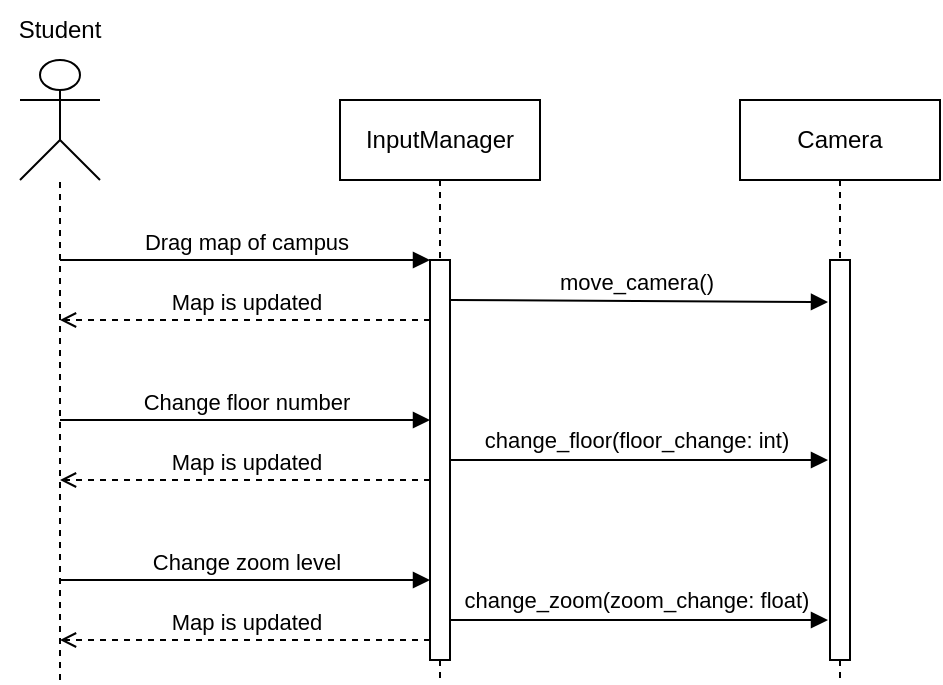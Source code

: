 <mxfile version="24.7.17">
  <diagram name="Page-1" id="2YBvvXClWsGukQMizWep">
    <mxGraphModel dx="792" dy="518" grid="1" gridSize="10" guides="1" tooltips="1" connect="1" arrows="1" fold="1" page="1" pageScale="1" pageWidth="850" pageHeight="1100" math="0" shadow="0">
      <root>
        <mxCell id="0" />
        <mxCell id="1" parent="0" />
        <mxCell id="aM9ryv3xv72pqoxQDRHE-5" value="InputManager" style="shape=umlLifeline;perimeter=lifelinePerimeter;whiteSpace=wrap;html=1;container=0;dropTarget=0;collapsible=0;recursiveResize=0;outlineConnect=0;portConstraint=eastwest;newEdgeStyle={&quot;edgeStyle&quot;:&quot;elbowEdgeStyle&quot;,&quot;elbow&quot;:&quot;vertical&quot;,&quot;curved&quot;:0,&quot;rounded&quot;:0};" parent="1" vertex="1">
          <mxGeometry x="240" y="80" width="100" height="290" as="geometry" />
        </mxCell>
        <mxCell id="aM9ryv3xv72pqoxQDRHE-6" value="" style="html=1;points=[];perimeter=orthogonalPerimeter;outlineConnect=0;targetShapes=umlLifeline;portConstraint=eastwest;newEdgeStyle={&quot;edgeStyle&quot;:&quot;elbowEdgeStyle&quot;,&quot;elbow&quot;:&quot;vertical&quot;,&quot;curved&quot;:0,&quot;rounded&quot;:0};" parent="aM9ryv3xv72pqoxQDRHE-5" vertex="1">
          <mxGeometry x="45" y="80" width="10" height="200" as="geometry" />
        </mxCell>
        <mxCell id="aM9ryv3xv72pqoxQDRHE-7" value="Drag map of campus" style="html=1;verticalAlign=bottom;endArrow=block;elbow=vertical;rounded=0;" parent="1" target="aM9ryv3xv72pqoxQDRHE-6" edge="1">
          <mxGeometry relative="1" as="geometry">
            <mxPoint x="100" y="160" as="sourcePoint" />
          </mxGeometry>
        </mxCell>
        <mxCell id="aM9ryv3xv72pqoxQDRHE-9" value="Map is updated" style="html=1;verticalAlign=bottom;endArrow=open;elbow=vertical;rounded=0;dashed=1;endFill=0;" parent="1" edge="1">
          <mxGeometry relative="1" as="geometry">
            <mxPoint x="285" y="190" as="sourcePoint" />
            <mxPoint x="100" y="190" as="targetPoint" />
          </mxGeometry>
        </mxCell>
        <mxCell id="SFPaSA88H66n3JvD3_18-4" value="" style="shape=umlActor;verticalLabelPosition=bottom;verticalAlign=top;html=1;outlineConnect=0;align=center;" parent="1" vertex="1">
          <mxGeometry x="80" y="60" width="40" height="60" as="geometry" />
        </mxCell>
        <mxCell id="SFPaSA88H66n3JvD3_18-5" value="" style="endArrow=none;dashed=1;html=1;rounded=0;" parent="1" target="SFPaSA88H66n3JvD3_18-4" edge="1">
          <mxGeometry width="50" height="50" relative="1" as="geometry">
            <mxPoint x="100" y="370" as="sourcePoint" />
            <mxPoint x="220" y="230" as="targetPoint" />
          </mxGeometry>
        </mxCell>
        <mxCell id="SFPaSA88H66n3JvD3_18-6" value="Student" style="text;html=1;align=center;verticalAlign=middle;whiteSpace=wrap;rounded=0;" parent="1" vertex="1">
          <mxGeometry x="70" y="30" width="60" height="30" as="geometry" />
        </mxCell>
        <mxCell id="SFPaSA88H66n3JvD3_18-7" value="Camera" style="shape=umlLifeline;perimeter=lifelinePerimeter;whiteSpace=wrap;html=1;container=0;dropTarget=0;collapsible=0;recursiveResize=0;outlineConnect=0;portConstraint=eastwest;newEdgeStyle={&quot;edgeStyle&quot;:&quot;elbowEdgeStyle&quot;,&quot;elbow&quot;:&quot;vertical&quot;,&quot;curved&quot;:0,&quot;rounded&quot;:0};" parent="1" vertex="1">
          <mxGeometry x="440" y="80" width="100" height="290" as="geometry" />
        </mxCell>
        <mxCell id="SFPaSA88H66n3JvD3_18-8" value="" style="html=1;points=[];perimeter=orthogonalPerimeter;outlineConnect=0;targetShapes=umlLifeline;portConstraint=eastwest;newEdgeStyle={&quot;edgeStyle&quot;:&quot;elbowEdgeStyle&quot;,&quot;elbow&quot;:&quot;vertical&quot;,&quot;curved&quot;:0,&quot;rounded&quot;:0};" parent="SFPaSA88H66n3JvD3_18-7" vertex="1">
          <mxGeometry x="45" y="80" width="10" height="200" as="geometry" />
        </mxCell>
        <mxCell id="SFPaSA88H66n3JvD3_18-9" value="" style="endArrow=block;html=1;rounded=0;elbow=vertical;endFill=1;verticalAlign=middle;" parent="1" edge="1">
          <mxGeometry width="50" height="50" relative="1" as="geometry">
            <mxPoint x="295" y="180" as="sourcePoint" />
            <mxPoint x="484" y="181" as="targetPoint" />
          </mxGeometry>
        </mxCell>
        <mxCell id="SFPaSA88H66n3JvD3_18-11" value="move_camera()" style="edgeLabel;html=1;align=center;verticalAlign=middle;resizable=0;points=[];" parent="SFPaSA88H66n3JvD3_18-9" vertex="1" connectable="0">
          <mxGeometry x="-0.067" relative="1" as="geometry">
            <mxPoint x="5" y="-10" as="offset" />
          </mxGeometry>
        </mxCell>
        <mxCell id="g7HCbZEe2cQ2WKOOS1oT-1" value="Change floor number" style="html=1;verticalAlign=bottom;endArrow=block;elbow=vertical;rounded=0;" parent="1" edge="1">
          <mxGeometry relative="1" as="geometry">
            <mxPoint x="100" y="240" as="sourcePoint" />
            <mxPoint x="285" y="240" as="targetPoint" />
          </mxGeometry>
        </mxCell>
        <mxCell id="g7HCbZEe2cQ2WKOOS1oT-2" value="" style="endArrow=block;html=1;rounded=0;elbow=vertical;endFill=1;verticalAlign=middle;" parent="1" edge="1">
          <mxGeometry width="50" height="50" relative="1" as="geometry">
            <mxPoint x="295" y="260" as="sourcePoint" />
            <mxPoint x="484" y="260" as="targetPoint" />
          </mxGeometry>
        </mxCell>
        <mxCell id="g7HCbZEe2cQ2WKOOS1oT-3" value="change_floor(floor_change: int)" style="edgeLabel;html=1;align=center;verticalAlign=middle;resizable=0;points=[];" parent="g7HCbZEe2cQ2WKOOS1oT-2" vertex="1" connectable="0">
          <mxGeometry x="-0.067" relative="1" as="geometry">
            <mxPoint x="5" y="-10" as="offset" />
          </mxGeometry>
        </mxCell>
        <mxCell id="g7HCbZEe2cQ2WKOOS1oT-4" value="Map is updated" style="html=1;verticalAlign=bottom;endArrow=open;elbow=vertical;rounded=0;dashed=1;endFill=0;" parent="1" edge="1">
          <mxGeometry relative="1" as="geometry">
            <mxPoint x="285" y="270" as="sourcePoint" />
            <mxPoint x="100" y="270" as="targetPoint" />
          </mxGeometry>
        </mxCell>
        <mxCell id="g7HCbZEe2cQ2WKOOS1oT-5" value="Change zoom level" style="html=1;verticalAlign=bottom;endArrow=block;elbow=vertical;rounded=0;" parent="1" edge="1">
          <mxGeometry relative="1" as="geometry">
            <mxPoint x="100" y="320" as="sourcePoint" />
            <mxPoint x="285" y="320" as="targetPoint" />
          </mxGeometry>
        </mxCell>
        <mxCell id="g7HCbZEe2cQ2WKOOS1oT-6" value="Map is updated" style="html=1;verticalAlign=bottom;endArrow=open;elbow=vertical;rounded=0;dashed=1;endFill=0;" parent="1" edge="1">
          <mxGeometry relative="1" as="geometry">
            <mxPoint x="285" y="350" as="sourcePoint" />
            <mxPoint x="100" y="350" as="targetPoint" />
          </mxGeometry>
        </mxCell>
        <mxCell id="g7HCbZEe2cQ2WKOOS1oT-7" value="" style="endArrow=block;html=1;rounded=0;elbow=vertical;endFill=1;verticalAlign=middle;" parent="1" edge="1">
          <mxGeometry width="50" height="50" relative="1" as="geometry">
            <mxPoint x="295" y="340" as="sourcePoint" />
            <mxPoint x="484" y="340" as="targetPoint" />
          </mxGeometry>
        </mxCell>
        <mxCell id="g7HCbZEe2cQ2WKOOS1oT-8" value="change_zoom(zoom_change: float)" style="edgeLabel;html=1;align=center;verticalAlign=middle;resizable=0;points=[];" parent="g7HCbZEe2cQ2WKOOS1oT-7" vertex="1" connectable="0">
          <mxGeometry x="-0.067" relative="1" as="geometry">
            <mxPoint x="5" y="-10" as="offset" />
          </mxGeometry>
        </mxCell>
      </root>
    </mxGraphModel>
  </diagram>
</mxfile>
